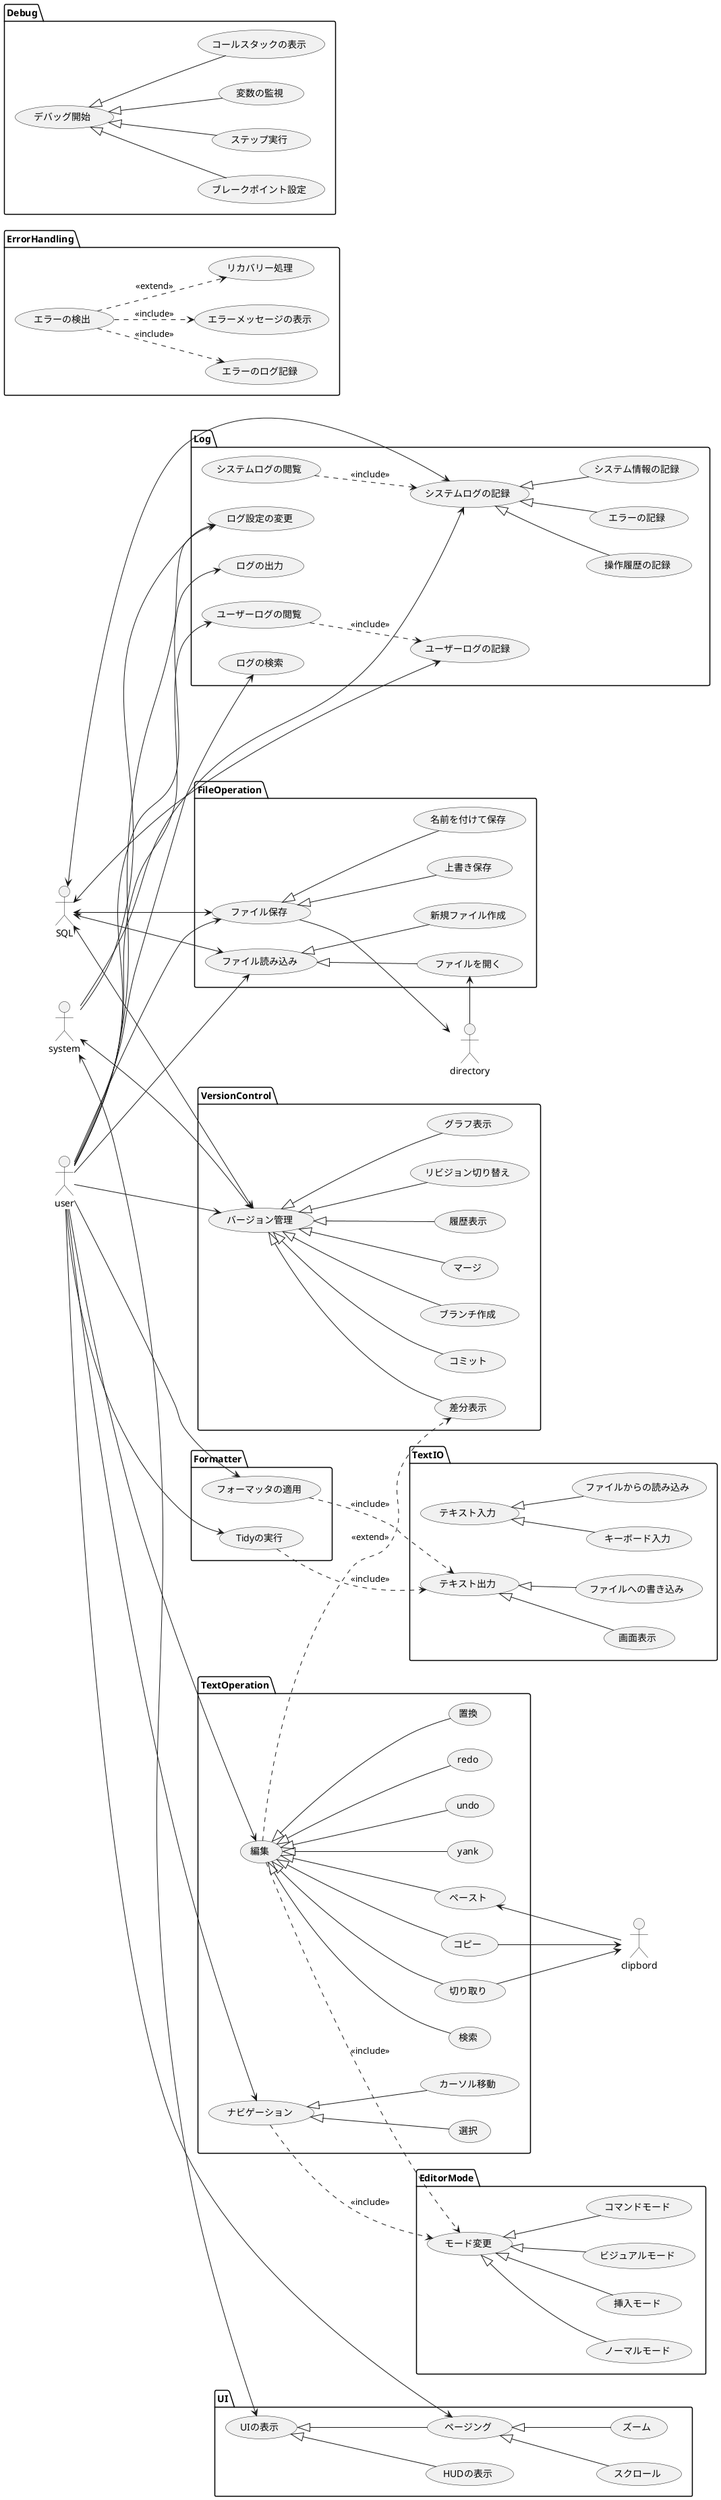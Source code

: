@startuml

left to right direction



package EditorMode {
    usecase (モード変更) as modeChange
    usecase (ノーマルモード) as normalMode
    usecase (挿入モード) as insertMode
    usecase (ビジュアルモード) as visualMode
    usecase (コマンドモード) as commandMode

    modeChange <|-- normalMode
    modeChange <|-- insertMode
    modeChange <|-- visualMode
    modeChange <|-- commandMode
}

package VersionControl {
    usecase (バージョン管理) as versionControl
    usecase (コミット) as commit
    usecase (ブランチ作成) as createBranch
    usecase (マージ) as merge
    usecase (履歴表示) as showHistory
    usecase (差分表示) as showDiff
    usecase (リビジョン切り替え) as switchRevision
    usecase (グラフ表示) as showGraph

    versionControl <|-- commit
    versionControl <|-- createBranch
    versionControl <|-- merge
    versionControl <|-- showHistory
    versionControl <|-- showDiff
    versionControl <|-- switchRevision
    versionControl <|-- showGraph
}

package TextOperation{
    usecase (コピー) as copy
    usecase (切り取り) as cut
    usecase (ペースト) as paste

    usecase (yank) as yank
    usecase (undo) as undo
    usecase (redo) as redo

    usecase (置換) as replace
    usecase (検索) as search

    usecase (編集) as edit

    usecase (ナビゲーション) as navi

    edit <|-- copy
    edit <|-- cut
    edit <|-- paste
    edit <|-- yank
    edit <|-- undo
    edit <|-- redo
    edit <|-- replace
    edit <|-- search

    usecase (カーソル移動) as moveCursor
    usecase (選択) as block
    navi <|-- moveCursor
    navi <|-- block

    edit ..> modeChange : <<include>>
    navi ..> modeChange : <<include>>
    edit ..> showDiff : <<extend>>
}

package FileOperation{
    usecase (ファイル保存) as saveFile
    usecase (ファイル読み込み) as loadFile

    usecase (上書き保存) as overwriteSave
    usecase (名前を付けて保存) as saveAs

    usecase (ファイルを開く) as openFile
    usecase (新規ファイル作成) as newFile

    saveFile <|-- overwriteSave
    saveFile <|-- saveAs

    loadFile <|-- openFile
    loadFile <|-- newFile
}

package Log{
    usecase (システムログの記録) as recordSystemLog
    usecase (システムログの閲覧) as viewSystemLog

    usecase (ユーザーログの記録) as recordUserLog
    usecase (ユーザーログの閲覧) as viewUserLog
    usecase (ログの検索) as searchLog
    usecase (ログの出力) as exportLog
    usecase (ログ設定の変更) as configureLog

    usecase (操作履歴の記録) as operationHistory
    usecase (エラーの記録) as errorLog
    usecase (システム情報の記録) as infoSystemLog

    recordSystemLog <|-- operationHistory
    recordSystemLog <|-- errorLog
    recordSystemLog <|-- infoSystemLog

    viewSystemLog ..> recordSystemLog : <<include>>
    viewUserLog ..> recordUserLog : <<include>>
}

package ErrorHandling {
    usecase (エラーの検出) as detectError
    usecase (エラーメッセージの表示) as showErrorMessage
    usecase (エラーのログ記録) as logError
    usecase (リカバリー処理) as recoveryProcess

    detectError ..> showErrorMessage : <<include>>
    detectError ..> logError : <<include>>
    detectError ..> recoveryProcess : <<extend>>
}


package UI {
    (HUDの表示) as HUD
    (UIの表示) as ui
    (スクロール) as scroll
    (ズーム) as zoom

    (ページング) as paging

    paging <|-- scroll
    paging <|-- zoom

    ui <|-- paging
    ui <|-- HUD
}

package TextIO {
    usecase (テキスト入力) as textInput
    usecase (テキスト出力) as textOutput
    
    usecase (キーボード入力) as keyboardInput
    usecase (ファイルからの読み込み) as fileInput
    
    usecase (画面表示) as screenOutput
    usecase (ファイルへの書き込み) as fileOutput
    
    textInput <|-- keyboardInput
    textInput <|-- fileInput
    
    textOutput <|-- screenOutput
    textOutput <|-- fileOutput
}

package Formatter {
    usecase (フォーマッタの適用) as applyFormatter
    usecase (Tidyの実行) as runTidy

    applyFormatter ..> textOutput : <<include>>
    runTidy ..> textOutput : <<include>>
}

package Debug {
    usecase (デバッグ開始) as startDebug
    usecase (ブレークポイント設定) as setBreakpoint
    usecase (ステップ実行) as stepExecution
    usecase (変数の監視) as watchVariable
    usecase (コールスタックの表示) as showCallStack

    startDebug <|-- setBreakpoint
    startDebug <|-- stepExecution
    startDebug <|-- watchVariable
    startDebug <|-- showCallStack
}

:user:
user --> loadFile
user --> saveFile

user --> edit
user --> navi
   
user --> viewUserLog
user --> searchLog
user --> exportLog
user --> configureLog

user --> paging

user --> versionControl

user --> applyFormatter
user --> runTidy

:directory:
saveFile --> directory
directory --> openFile

:SQL:
SQL <--> recordUserLog
SQL <--> recordSystemLog
SQL <--> saveFile
SQL <--> loadFile

SQL <--> versionControl

:system:
system --> recordSystemLog
system --> configureLog

system <--> ui

system <--> versionControl

:clipbord:
copy --> clipbord 
cut --> clipbord 
clipbord --> paste

@enduml